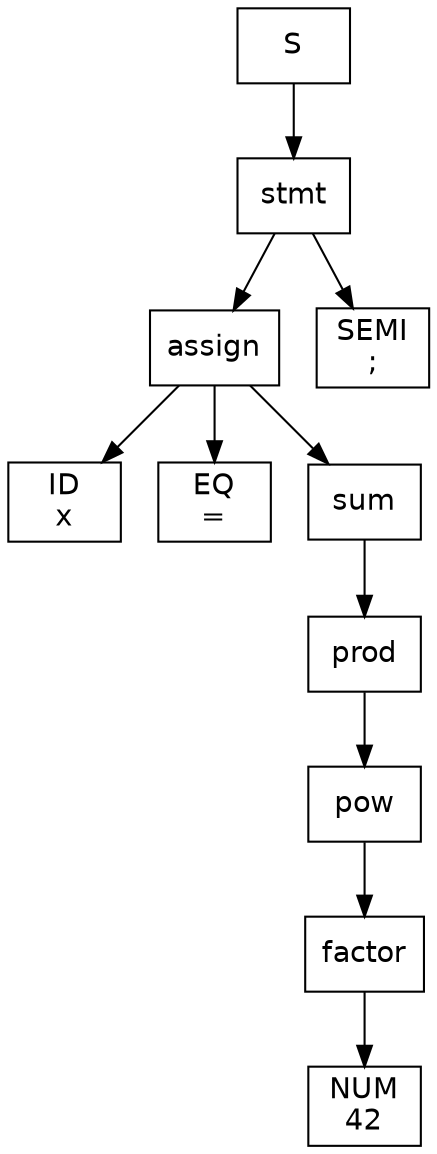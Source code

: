 digraph d{
node [fontname="Helvetica",shape=box];
n0 [label=<S>];
n1 [label=<stmt>];
n2 [label=<assign>];
n3 [label=<ID<br/>x>];
n4 [label=<EQ<br/>=>];
n5 [label=<sum>];
n6 [label=<prod>];
n7 [label=<pow>];
n8 [label=<factor>];
n9 [label=<NUM<br/>42>];
n10 [label=<SEMI<br/>;>];
n0 -> n1;
n1 -> n2;
n1 -> n10;
n2 -> n3;
n2 -> n4;
n2 -> n5;
n5 -> n6;
n6 -> n7;
n7 -> n8;
n8 -> n9;
}